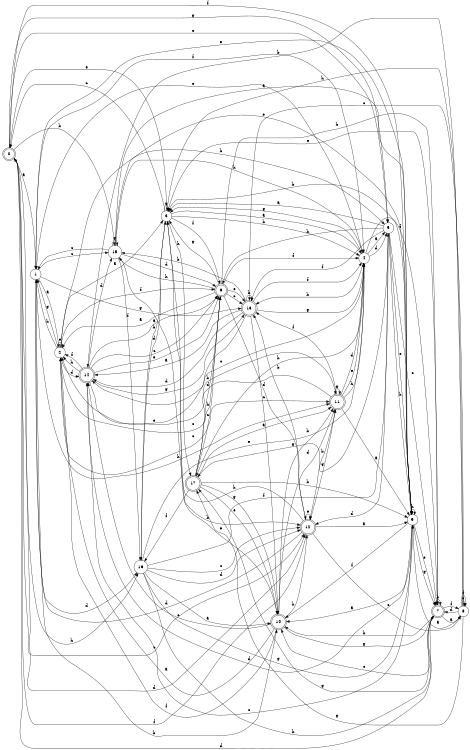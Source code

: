 digraph n15_6 {
__start0 [label="" shape="none"];

rankdir=LR;
size="8,5";

s0 [style="rounded,filled", color="black", fillcolor="white" shape="doublecircle", label="0"];
s1 [style="filled", color="black", fillcolor="white" shape="circle", label="1"];
s2 [style="filled", color="black", fillcolor="white" shape="circle", label="2"];
s3 [style="filled", color="black", fillcolor="white" shape="circle", label="3"];
s4 [style="filled", color="black", fillcolor="white" shape="circle", label="4"];
s5 [style="filled", color="black", fillcolor="white" shape="circle", label="5"];
s6 [style="rounded,filled", color="black", fillcolor="white" shape="doublecircle", label="6"];
s7 [style="rounded,filled", color="black", fillcolor="white" shape="doublecircle", label="7"];
s8 [style="filled", color="black", fillcolor="white" shape="circle", label="8"];
s9 [style="filled", color="black", fillcolor="white" shape="circle", label="9"];
s10 [style="rounded,filled", color="black", fillcolor="white" shape="doublecircle", label="10"];
s11 [style="rounded,filled", color="black", fillcolor="white" shape="doublecircle", label="11"];
s12 [style="rounded,filled", color="black", fillcolor="white" shape="doublecircle", label="12"];
s13 [style="rounded,filled", color="black", fillcolor="white" shape="doublecircle", label="13"];
s14 [style="rounded,filled", color="black", fillcolor="white" shape="doublecircle", label="14"];
s15 [style="filled", color="black", fillcolor="white" shape="circle", label="15"];
s16 [style="filled", color="black", fillcolor="white" shape="circle", label="16"];
s17 [style="rounded,filled", color="black", fillcolor="white" shape="doublecircle", label="17"];
s0 -> s1 [label="a"];
s0 -> s15 [label="b"];
s0 -> s12 [label="c"];
s0 -> s12 [label="d"];
s0 -> s5 [label="e"];
s0 -> s9 [label="f"];
s0 -> s5 [label="g"];
s0 -> s16 [label="h"];
s1 -> s2 [label="a"];
s1 -> s10 [label="b"];
s1 -> s15 [label="c"];
s1 -> s16 [label="d"];
s1 -> s9 [label="e"];
s1 -> s4 [label="f"];
s1 -> s13 [label="g"];
s1 -> s11 [label="h"];
s2 -> s3 [label="a"];
s2 -> s5 [label="b"];
s2 -> s11 [label="c"];
s2 -> s14 [label="d"];
s2 -> s2 [label="e"];
s2 -> s6 [label="f"];
s2 -> s1 [label="g"];
s2 -> s1 [label="h"];
s3 -> s4 [label="a"];
s3 -> s4 [label="b"];
s3 -> s0 [label="c"];
s3 -> s16 [label="d"];
s3 -> s0 [label="e"];
s3 -> s6 [label="f"];
s3 -> s3 [label="g"];
s3 -> s17 [label="h"];
s4 -> s5 [label="a"];
s4 -> s13 [label="b"];
s4 -> s14 [label="c"];
s4 -> s5 [label="d"];
s4 -> s1 [label="e"];
s4 -> s7 [label="f"];
s4 -> s3 [label="g"];
s4 -> s17 [label="h"];
s5 -> s3 [label="a"];
s5 -> s6 [label="b"];
s5 -> s7 [label="c"];
s5 -> s12 [label="d"];
s5 -> s9 [label="e"];
s5 -> s13 [label="f"];
s5 -> s17 [label="g"];
s5 -> s9 [label="h"];
s6 -> s2 [label="a"];
s6 -> s7 [label="b"];
s6 -> s13 [label="c"];
s6 -> s12 [label="d"];
s6 -> s13 [label="e"];
s6 -> s4 [label="f"];
s6 -> s3 [label="g"];
s6 -> s15 [label="h"];
s7 -> s8 [label="a"];
s7 -> s7 [label="b"];
s7 -> s10 [label="c"];
s7 -> s0 [label="d"];
s7 -> s3 [label="e"];
s7 -> s8 [label="f"];
s7 -> s17 [label="g"];
s7 -> s10 [label="h"];
s8 -> s9 [label="a"];
s8 -> s14 [label="b"];
s8 -> s13 [label="c"];
s8 -> s7 [label="d"];
s8 -> s8 [label="e"];
s8 -> s8 [label="f"];
s8 -> s17 [label="g"];
s8 -> s3 [label="h"];
s9 -> s10 [label="a"];
s9 -> s3 [label="b"];
s9 -> s14 [label="c"];
s9 -> s14 [label="d"];
s9 -> s7 [label="e"];
s9 -> s10 [label="f"];
s9 -> s7 [label="g"];
s9 -> s9 [label="h"];
s10 -> s2 [label="a"];
s10 -> s11 [label="b"];
s10 -> s14 [label="c"];
s10 -> s11 [label="d"];
s10 -> s3 [label="e"];
s10 -> s2 [label="f"];
s10 -> s7 [label="g"];
s10 -> s12 [label="h"];
s11 -> s9 [label="a"];
s11 -> s12 [label="b"];
s11 -> s2 [label="c"];
s11 -> s4 [label="d"];
s11 -> s4 [label="e"];
s11 -> s13 [label="f"];
s11 -> s11 [label="g"];
s11 -> s4 [label="h"];
s12 -> s9 [label="a"];
s12 -> s13 [label="b"];
s12 -> s8 [label="c"];
s12 -> s1 [label="d"];
s12 -> s12 [label="e"];
s12 -> s0 [label="f"];
s12 -> s11 [label="g"];
s12 -> s3 [label="h"];
s13 -> s14 [label="a"];
s13 -> s15 [label="b"];
s13 -> s10 [label="c"];
s13 -> s14 [label="d"];
s13 -> s2 [label="e"];
s13 -> s4 [label="f"];
s13 -> s4 [label="g"];
s13 -> s13 [label="h"];
s14 -> s6 [label="a"];
s14 -> s11 [label="b"];
s14 -> s6 [label="c"];
s14 -> s15 [label="d"];
s14 -> s6 [label="e"];
s14 -> s2 [label="f"];
s14 -> s13 [label="g"];
s14 -> s2 [label="h"];
s15 -> s9 [label="a"];
s15 -> s12 [label="b"];
s15 -> s1 [label="c"];
s15 -> s6 [label="d"];
s15 -> s9 [label="e"];
s15 -> s16 [label="f"];
s15 -> s15 [label="g"];
s15 -> s4 [label="h"];
s16 -> s10 [label="a"];
s16 -> s3 [label="b"];
s16 -> s12 [label="c"];
s16 -> s12 [label="d"];
s16 -> s4 [label="e"];
s16 -> s5 [label="f"];
s16 -> s9 [label="g"];
s16 -> s7 [label="h"];
s17 -> s11 [label="a"];
s17 -> s9 [label="b"];
s17 -> s6 [label="c"];
s17 -> s6 [label="d"];
s17 -> s10 [label="e"];
s17 -> s16 [label="f"];
s17 -> s10 [label="g"];
s17 -> s6 [label="h"];

}